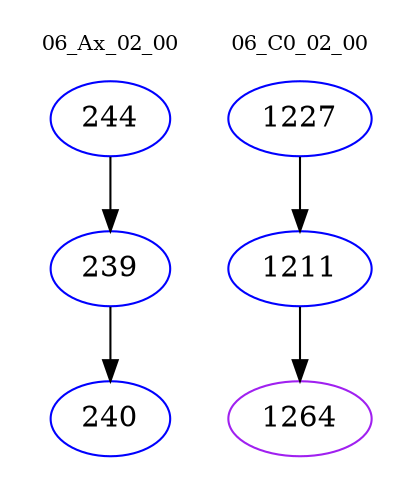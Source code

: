 digraph{
subgraph cluster_0 {
color = white
label = "06_Ax_02_00";
fontsize=10;
T0_244 [label="244", color="blue"]
T0_244 -> T0_239 [color="black"]
T0_239 [label="239", color="blue"]
T0_239 -> T0_240 [color="black"]
T0_240 [label="240", color="blue"]
}
subgraph cluster_1 {
color = white
label = "06_C0_02_00";
fontsize=10;
T1_1227 [label="1227", color="blue"]
T1_1227 -> T1_1211 [color="black"]
T1_1211 [label="1211", color="blue"]
T1_1211 -> T1_1264 [color="black"]
T1_1264 [label="1264", color="purple"]
}
}
